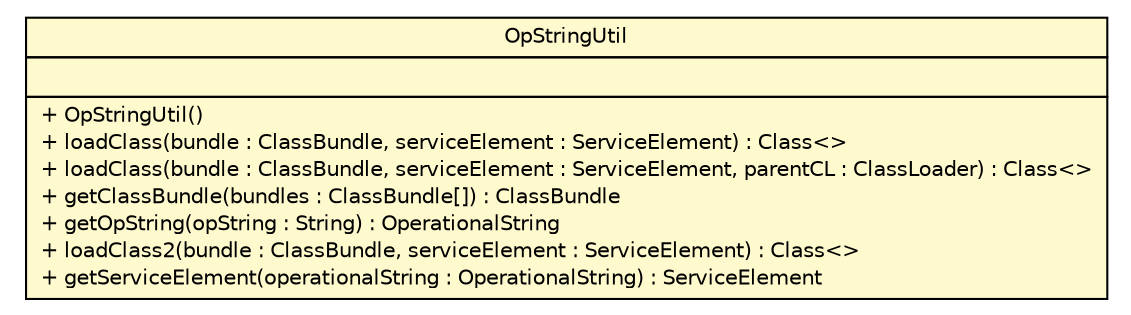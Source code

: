 #!/usr/local/bin/dot
#
# Class diagram 
# Generated by UMLGraph version R5_6 (http://www.umlgraph.org/)
#

digraph G {
	edge [fontname="Helvetica",fontsize=10,labelfontname="Helvetica",labelfontsize=10];
	node [fontname="Helvetica",fontsize=10,shape=plaintext];
	nodesep=0.25;
	ranksep=0.5;
	// sorcer.util.rio.OpStringUtil
	c235230 [label=<<table title="sorcer.util.rio.OpStringUtil" border="0" cellborder="1" cellspacing="0" cellpadding="2" port="p" bgcolor="lemonChiffon" href="./OpStringUtil.html">
		<tr><td><table border="0" cellspacing="0" cellpadding="1">
<tr><td align="center" balign="center"> OpStringUtil </td></tr>
		</table></td></tr>
		<tr><td><table border="0" cellspacing="0" cellpadding="1">
<tr><td align="left" balign="left">  </td></tr>
		</table></td></tr>
		<tr><td><table border="0" cellspacing="0" cellpadding="1">
<tr><td align="left" balign="left"> + OpStringUtil() </td></tr>
<tr><td align="left" balign="left"> + loadClass(bundle : ClassBundle, serviceElement : ServiceElement) : Class&lt;&gt; </td></tr>
<tr><td align="left" balign="left"> + loadClass(bundle : ClassBundle, serviceElement : ServiceElement, parentCL : ClassLoader) : Class&lt;&gt; </td></tr>
<tr><td align="left" balign="left"> + getClassBundle(bundles : ClassBundle[]) : ClassBundle </td></tr>
<tr><td align="left" balign="left"> + getOpString(opString : String) : OperationalString </td></tr>
<tr><td align="left" balign="left"> + loadClass2(bundle : ClassBundle, serviceElement : ServiceElement) : Class&lt;&gt; </td></tr>
<tr><td align="left" balign="left"> + getServiceElement(operationalString : OperationalString) : ServiceElement </td></tr>
		</table></td></tr>
		</table>>, URL="./OpStringUtil.html", fontname="Helvetica", fontcolor="black", fontsize=10.0];
}

